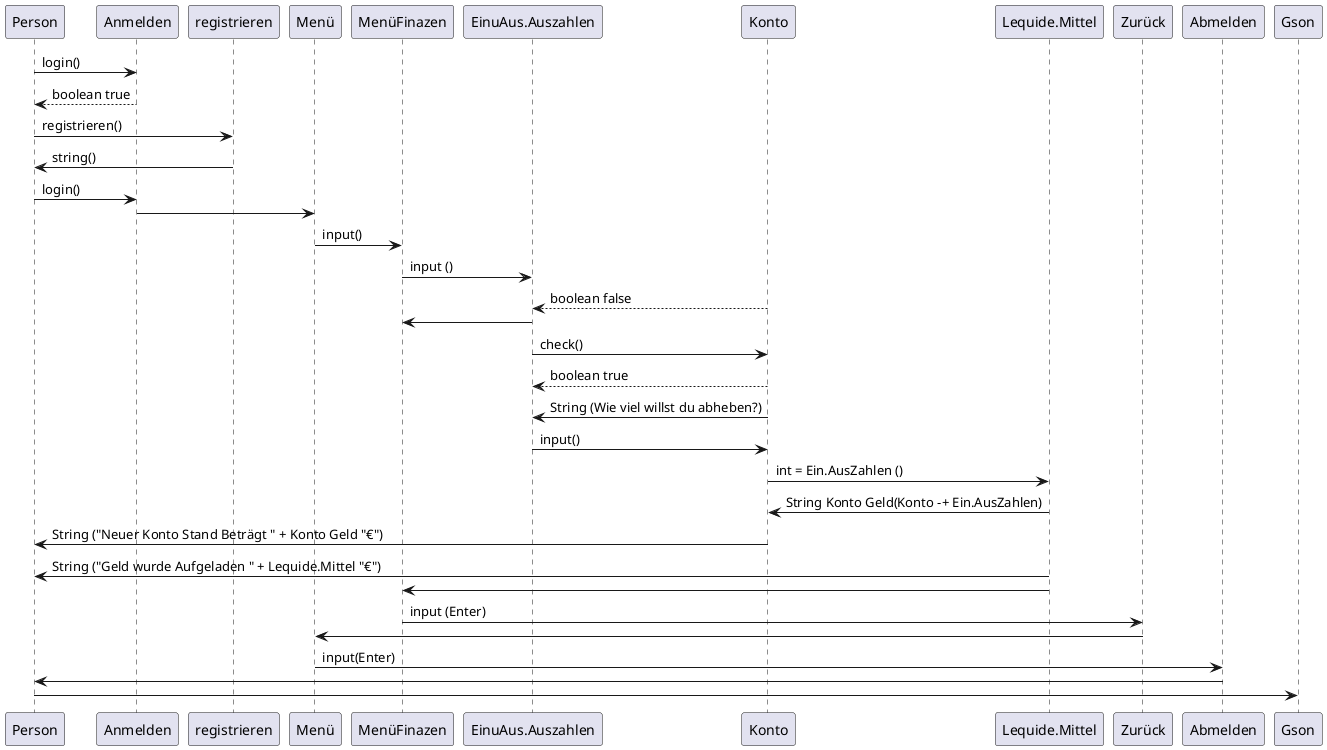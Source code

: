 @startuml

Person -> Anmelden :login()
Anmelden --> Person : boolean true
Person -> registrieren :registrieren()
registrieren -> Person :string() 
Person -> Anmelden  :login()
Anmelden -> Menü 
Menü -> MenüFinazen : input() 
MenüFinazen -> EinuAus.Auszahlen :input ()  
Konto --> EinuAus.Auszahlen : boolean false
EinuAus.Auszahlen -> MenüFinazen 
EinuAus.Auszahlen-> Konto : check()
Konto --> EinuAus.Auszahlen : boolean true 
Konto -> EinuAus.Auszahlen : String (Wie viel willst du abheben?)
EinuAus.Auszahlen -> Konto : input()
Konto -> Lequide.Mittel : int = Ein.AusZahlen ()
Lequide.Mittel -> Konto : String Konto Geld(Konto -+ Ein.AusZahlen)
Konto -> Person : String ("Neuer Konto Stand Beträgt " + Konto Geld "€")
Lequide.Mittel -> Person : String ("Geld wurde Aufgeladen " + Lequide.Mittel "€")
Lequide.Mittel -> MenüFinazen
MenüFinazen -> Zurück :input (Enter)
Zurück -> Menü
Menü -> Abmelden : input(Enter)
Abmelden -> Person :
Person -> Gson:

@enduml

@startuml

Person -> Anmelden :login()
Anmelden --> Person : boolean true
Person -> registrieren :registrieren()
registrieren -> Person :string() 
Person -> Anmelden  :login()
Anmelden -> Menü 
Menü -> MenüFinanzen : input() 
MenüFinazen -> KaufuVerkaufen :input()
KaufuVerkaufen -> AktienMarkt 
AktienMarkt -> Person : string (Welche Aktie Willst du Kaufen.Verkaufen ?)
Person -> AktienMarkt : input() 
AktienMarkt -> Person : string (Wie Viele Aktien willst du Kaufen.Verkaufen)  
AktienMarkt-> Lequide.Mittel: scan()
Lequide.Mittel --> AktienMarkt: boolean Fals
Lequide.Mittel -> Person : string (Das Aufgeladene Geld reicht nicht aus)
Lequide.Mittel --> AktienMarkt: boolean true
Lequide.Mittel -> AktienMarkt: kauf()
AktienMarkt -> Lequide.Mittel: Value (Lequide.Miitel - value stock * Anzahl stock)
AktienMarkt -> Portfolio : transfer()
Lequide.Mittel -> Person : string (Value)
Portfolio -> Person : string (Anzahl Stock, Value Stock) 
AktienMarkt -> Zurück: input()
Zurück -> MenüFinanzen
MenüFinanzen -> Zurück : input()
Zurück -> Menü 
Menü -> Abmelden : input()
Abmelden -> Person

@enduml

@startuml

Person -> Anmelden :login()
Anmelden --> Person : boolean true
Person -> registrieren :registrieren()
registrieren -> Person :string() 
Person -> Anmelden  :login()
Anmelden -> Menü 
Menü -> MenüAktien: input()
MenüAktien -> Kurse: input()
Kurse -> AktienMarket : show()
AktienMarket -> Zurück: input()
Zurück -> MenüAktien:
MenüAktien -> Zurück: input()
Zurück -> Menü
Menü -> Abmelden: input()
Abmelden -> Person  

@enduml

@startuml

Person -> Anmelden :login()
Anmelden --> Person : boolean true
Person -> registrieren :registrieren()
registrieren -> Person :string() 
Person -> Anmelden  :login()
Anmelden -> Menü 
Menü -> MenüAktien: input()
MenüAktien -> Portfolio: input()
Portfolio -> Aktien : show()
Aktien -> Zurück: input()
Zurück -> MenüAktien: 
MenüAktien -> Zurück: input()
Zurück -> Menü: 
Menü -> Abmelden : input()
Abmelden -> Person 

@enduml